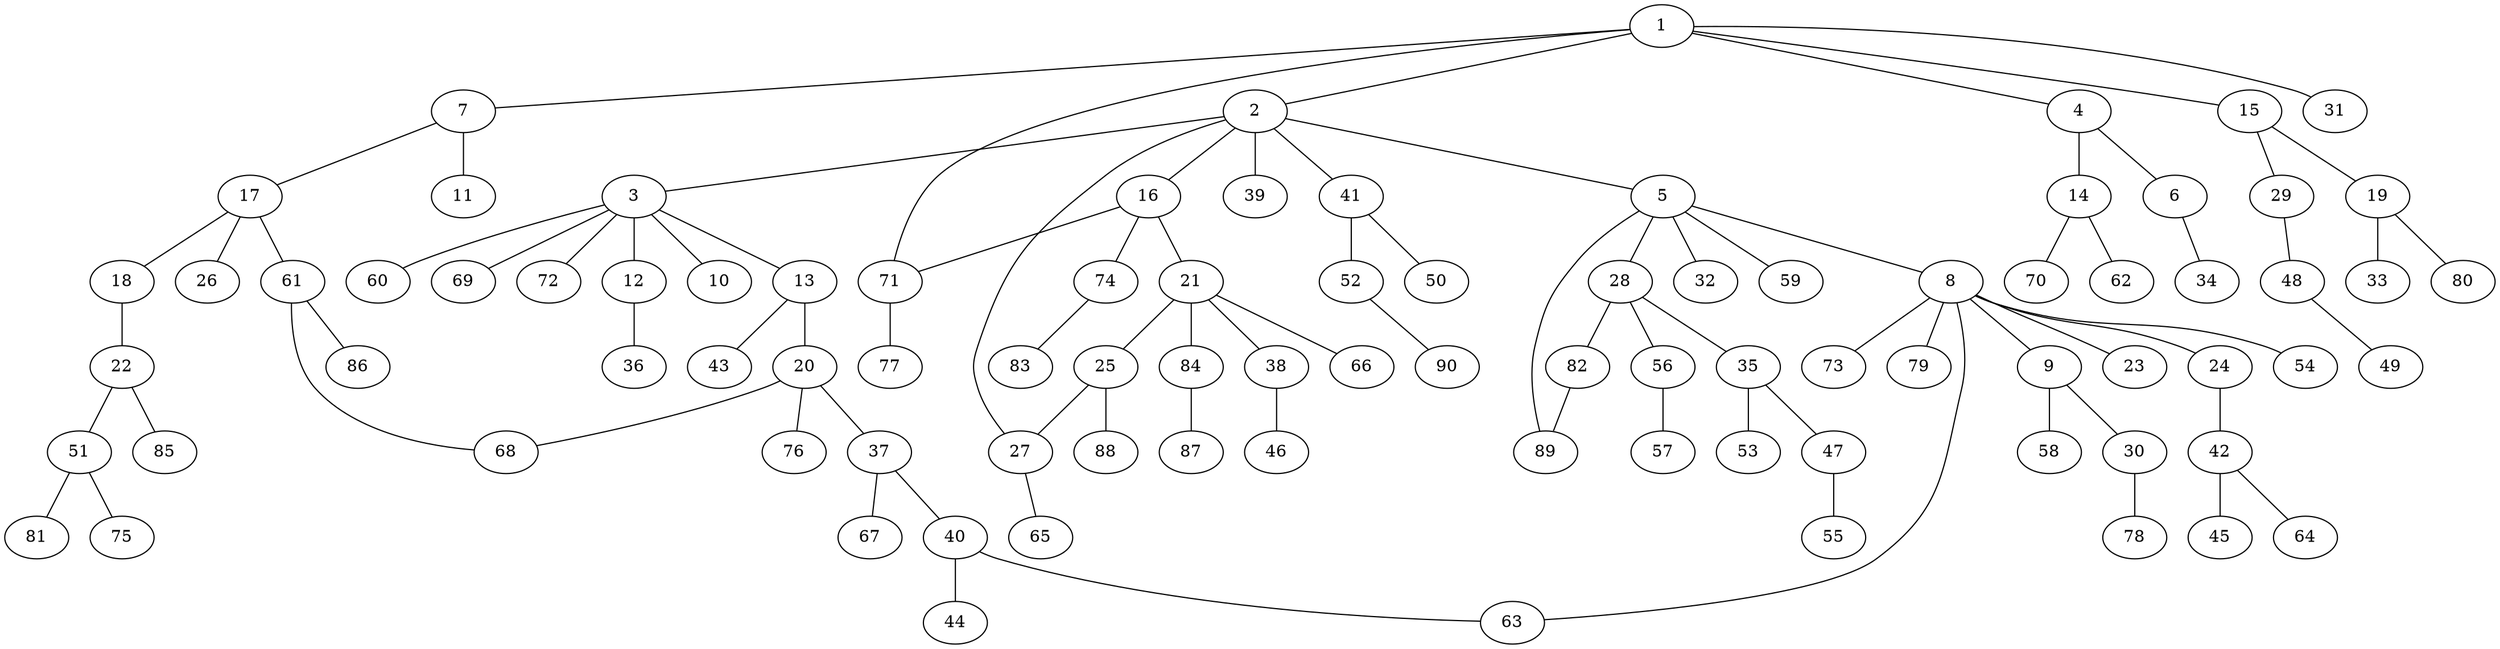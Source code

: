 graph graphname {1--2
1--4
1--7
1--15
1--31
1--71
2--3
2--5
2--16
2--27
2--39
2--41
3--10
3--12
3--13
3--60
3--69
3--72
4--6
4--14
5--8
5--28
5--32
5--59
5--89
6--34
7--11
7--17
8--9
8--23
8--24
8--54
8--63
8--73
8--79
9--30
9--58
12--36
13--20
13--43
14--62
14--70
15--19
15--29
16--21
16--71
16--74
17--18
17--26
17--61
18--22
19--33
19--80
20--37
20--68
20--76
21--25
21--38
21--66
21--84
22--51
22--85
24--42
25--27
25--88
27--65
28--35
28--56
28--82
29--48
30--78
35--47
35--53
37--40
37--67
38--46
40--44
40--63
41--50
41--52
42--45
42--64
47--55
48--49
51--75
51--81
52--90
56--57
61--68
61--86
71--77
74--83
82--89
84--87
}